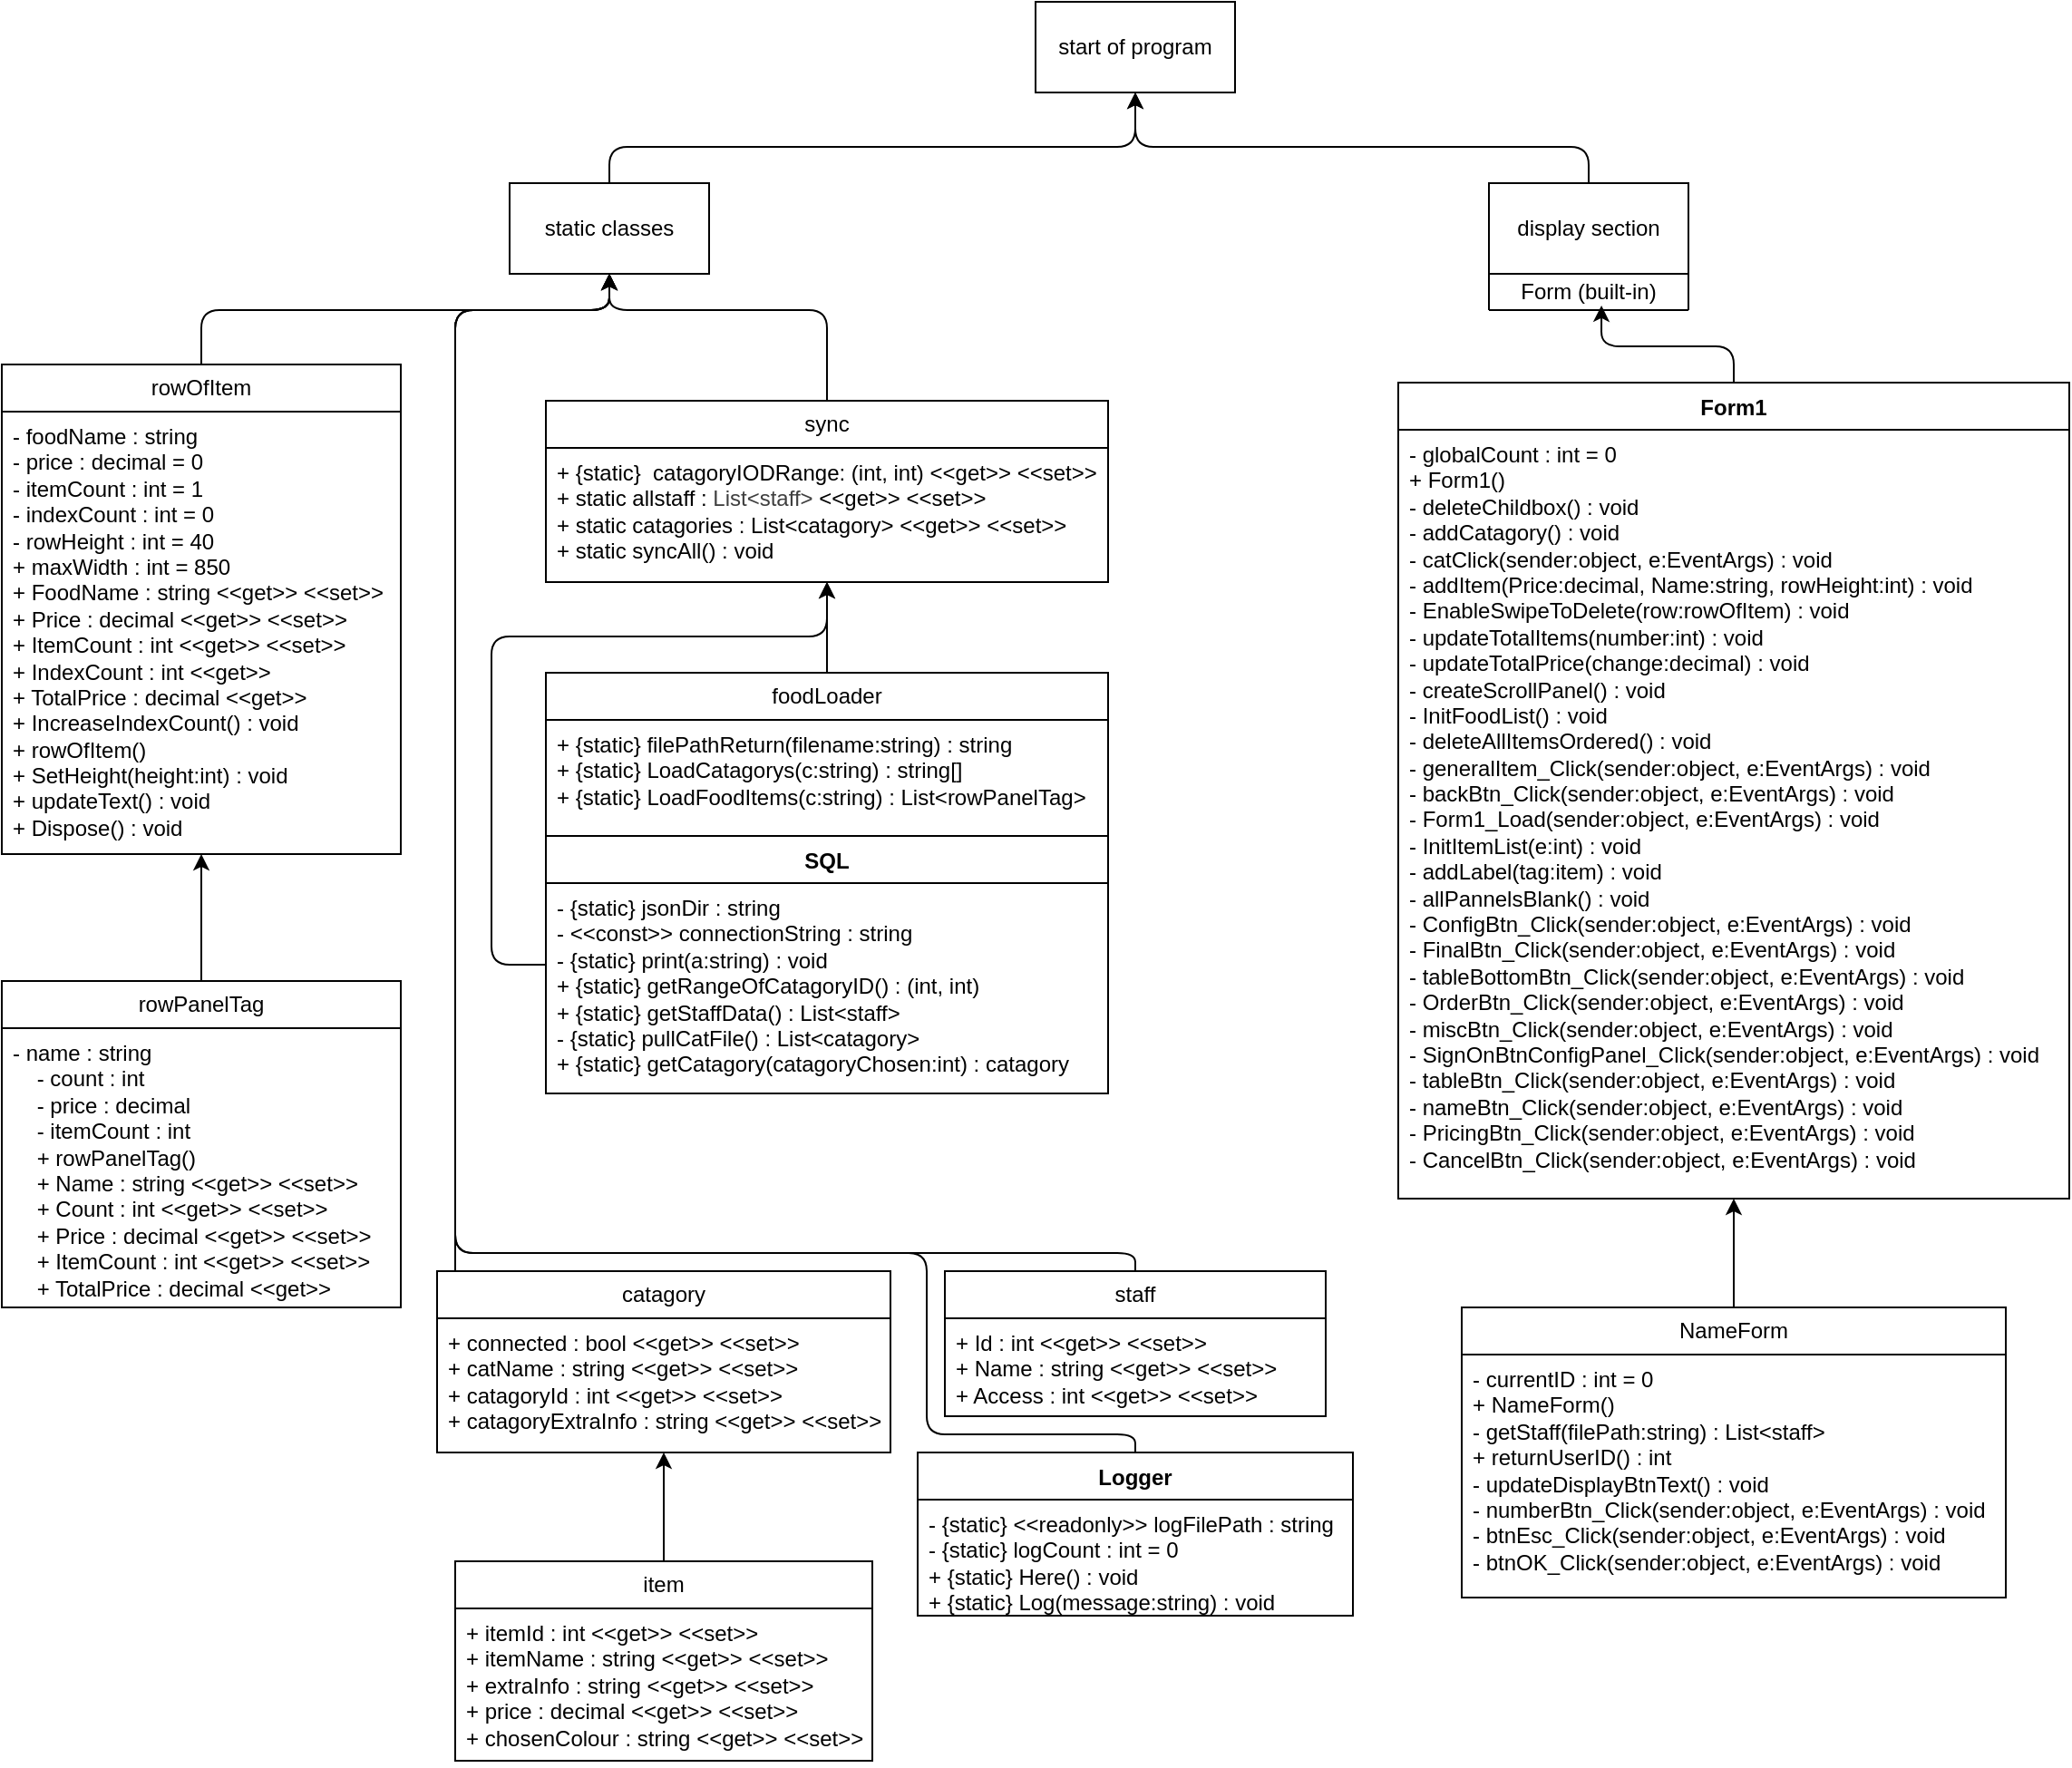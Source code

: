 <mxfile>
    <diagram id="GlpVuSdsc0ZG-4vUOY9V" name="Page-1">
        <mxGraphModel dx="1737" dy="649" grid="1" gridSize="10" guides="1" tooltips="1" connect="1" arrows="1" fold="1" page="1" pageScale="1" pageWidth="850" pageHeight="1100" math="0" shadow="0">
            <root>
                <mxCell id="0"/>
                <mxCell id="1" parent="0"/>
                <mxCell id="2" value="start of program" style="html=1;whiteSpace=wrap;" parent="1" vertex="1">
                    <mxGeometry x="-190" y="70" width="110" height="50" as="geometry"/>
                </mxCell>
                <mxCell id="23" style="edgeStyle=orthogonalEdgeStyle;html=1;" parent="1" source="17" target="2" edge="1">
                    <mxGeometry relative="1" as="geometry">
                        <Array as="points">
                            <mxPoint x="115" y="150"/>
                            <mxPoint x="-135" y="150"/>
                        </Array>
                    </mxGeometry>
                </mxCell>
                <mxCell id="77" value="" style="group" vertex="1" connectable="0" parent="1">
                    <mxGeometry x="10" y="170" width="370" height="780" as="geometry"/>
                </mxCell>
                <mxCell id="7" value="Form (built-in)" style="swimlane;fontStyle=0;childLayout=stackLayout;horizontal=1;startSize=26;fillColor=none;horizontalStack=0;resizeParent=1;resizeParentMax=0;resizeLast=0;collapsible=1;marginBottom=0;whiteSpace=wrap;html=1;" parent="77" vertex="1">
                    <mxGeometry x="50" y="50" width="110" height="20" as="geometry"/>
                </mxCell>
                <mxCell id="12" value="Form1" style="swimlane;fontStyle=1;align=center;verticalAlign=top;childLayout=stackLayout;horizontal=1;startSize=26;horizontalStack=0;resizeParent=1;resizeParentMax=0;resizeLast=0;collapsible=1;marginBottom=0;whiteSpace=wrap;html=1;" parent="77" vertex="1">
                    <mxGeometry y="110" width="370" height="450" as="geometry"/>
                </mxCell>
                <mxCell id="13" value="&lt;div&gt;&lt;font color=&quot;#000000&quot;&gt;- globalCount : int = 0&lt;/font&gt;&lt;/div&gt;&lt;div&gt;&lt;font color=&quot;#000000&quot;&gt;+ Form1()&lt;/font&gt;&lt;/div&gt;&lt;div&gt;&lt;font color=&quot;#000000&quot;&gt;- deleteChildbox() : void&lt;/font&gt;&lt;/div&gt;&lt;div&gt;&lt;font color=&quot;#000000&quot;&gt;- addCatagory() : void&lt;/font&gt;&lt;/div&gt;&lt;div&gt;&lt;font color=&quot;#000000&quot;&gt;- catClick(sender:object, e:EventArgs) : void&lt;/font&gt;&lt;/div&gt;&lt;div&gt;&lt;font color=&quot;#000000&quot;&gt;- addItem(Price:decimal, Name:string, rowHeight:int) : void&lt;/font&gt;&lt;/div&gt;&lt;div&gt;&lt;font color=&quot;#000000&quot;&gt;- EnableSwipeToDelete(row:rowOfItem) : void&lt;/font&gt;&lt;/div&gt;&lt;div&gt;&lt;font color=&quot;#000000&quot;&gt;- updateTotalItems(number:int) : void&lt;/font&gt;&lt;/div&gt;&lt;div&gt;&lt;font color=&quot;#000000&quot;&gt;- updateTotalPrice(change:decimal) : void&lt;/font&gt;&lt;/div&gt;&lt;div&gt;&lt;font color=&quot;#000000&quot;&gt;- createScrollPanel() : void&lt;/font&gt;&lt;/div&gt;&lt;div&gt;&lt;font color=&quot;#000000&quot;&gt;- InitFoodList() : void&lt;/font&gt;&lt;/div&gt;&lt;div&gt;&lt;font color=&quot;#000000&quot;&gt;- deleteAllItemsOrdered() : void&lt;/font&gt;&lt;/div&gt;&lt;div&gt;&lt;font color=&quot;#000000&quot;&gt;- generalItem_Click(sender:object, e:EventArgs) : void&lt;/font&gt;&lt;/div&gt;&lt;div&gt;&lt;font color=&quot;#000000&quot;&gt;- backBtn_Click(sender:object, e:EventArgs) : void&lt;/font&gt;&lt;/div&gt;&lt;div&gt;&lt;font color=&quot;#000000&quot;&gt;- Form1_Load(sender:object, e:EventArgs) : void&lt;/font&gt;&lt;/div&gt;&lt;div&gt;&lt;font color=&quot;#000000&quot;&gt;- InitItemList(e:int) : void&lt;/font&gt;&lt;/div&gt;&lt;div&gt;&lt;font color=&quot;#000000&quot;&gt;- addLabel(tag:item) : void&lt;/font&gt;&lt;/div&gt;&lt;div&gt;&lt;font color=&quot;#000000&quot;&gt;- allPannelsBlank() : void&lt;/font&gt;&lt;/div&gt;&lt;div&gt;&lt;font color=&quot;#000000&quot;&gt;- ConfigBtn_Click(sender:object, e:EventArgs) : void&lt;/font&gt;&lt;/div&gt;&lt;div&gt;&lt;font color=&quot;#000000&quot;&gt;- FinalBtn_Click(sender:object, e:EventArgs) : void&lt;/font&gt;&lt;/div&gt;&lt;div&gt;&lt;font color=&quot;#000000&quot;&gt;- tableBottomBtn_Click(sender:object, e:EventArgs) : void&lt;/font&gt;&lt;/div&gt;&lt;div&gt;&lt;font color=&quot;#000000&quot;&gt;- OrderBtn_Click(sender:object, e:EventArgs) : void&lt;/font&gt;&lt;/div&gt;&lt;div&gt;&lt;font color=&quot;#000000&quot;&gt;- miscBtn_Click(sender:object, e:EventArgs) : void&lt;/font&gt;&lt;/div&gt;&lt;div&gt;&lt;font color=&quot;#000000&quot;&gt;- SignOnBtnConfigPanel_Click(sender:object, e:EventArgs) : void&lt;/font&gt;&lt;/div&gt;&lt;div&gt;&lt;font color=&quot;#000000&quot;&gt;- tableBtn_Click(sender:object, e:EventArgs) : void&lt;/font&gt;&lt;/div&gt;&lt;div&gt;&lt;font color=&quot;#000000&quot;&gt;- nameBtn_Click(sender:object, e:EventArgs) : void&lt;/font&gt;&lt;/div&gt;&lt;div&gt;&lt;font color=&quot;#000000&quot;&gt;- PricingBtn_Click(sender:object, e:EventArgs) : void&lt;/font&gt;&lt;/div&gt;&lt;div&gt;&lt;font color=&quot;#000000&quot;&gt;- CancelBtn_Click(sender:object, e:EventArgs) : void&lt;/font&gt;&lt;/div&gt;" style="text;strokeColor=none;fillColor=none;align=left;verticalAlign=top;spacingLeft=4;spacingRight=4;overflow=hidden;rotatable=0;points=[[0,0.5],[1,0.5]];portConstraint=eastwest;whiteSpace=wrap;html=1;" parent="12" vertex="1">
                    <mxGeometry y="26" width="370" height="424" as="geometry"/>
                </mxCell>
                <mxCell id="17" value="display section" style="html=1;whiteSpace=wrap;" parent="77" vertex="1">
                    <mxGeometry x="50" width="110" height="50" as="geometry"/>
                </mxCell>
                <mxCell id="26" style="edgeStyle=orthogonalEdgeStyle;html=1;entryX=0.564;entryY=0.873;entryDx=0;entryDy=0;entryPerimeter=0;" parent="77" source="12" target="7" edge="1">
                    <mxGeometry relative="1" as="geometry"/>
                </mxCell>
                <mxCell id="76" style="edgeStyle=none;html=1;" edge="1" parent="77" source="64" target="12">
                    <mxGeometry relative="1" as="geometry"/>
                </mxCell>
                <mxCell id="64" value="NameForm" style="swimlane;fontStyle=0;childLayout=stackLayout;horizontal=1;startSize=26;fillColor=none;horizontalStack=0;resizeParent=1;resizeParentMax=0;resizeLast=0;collapsible=1;marginBottom=0;whiteSpace=wrap;html=1;" vertex="1" parent="77">
                    <mxGeometry x="35" y="620" width="300" height="160" as="geometry"/>
                </mxCell>
                <mxCell id="65" value="&lt;div&gt;&lt;font color=&quot;#000000&quot;&gt;- currentID : int = 0&lt;/font&gt;&lt;/div&gt;&lt;div&gt;&lt;font color=&quot;#000000&quot;&gt;+ NameForm()&lt;/font&gt;&lt;/div&gt;&lt;div&gt;&lt;font color=&quot;#000000&quot;&gt;- getStaff(filePath:string) : List&amp;lt;staff&amp;gt;&lt;/font&gt;&lt;/div&gt;&lt;div&gt;&lt;font color=&quot;#000000&quot;&gt;+ returnUserID() : int&lt;/font&gt;&lt;/div&gt;&lt;div&gt;&lt;font color=&quot;#000000&quot;&gt;- updateDisplayBtnText() : void&lt;/font&gt;&lt;/div&gt;&lt;div&gt;&lt;font color=&quot;#000000&quot;&gt;- numberBtn_Click(sender:object, e:EventArgs) : void&lt;/font&gt;&lt;/div&gt;&lt;div&gt;&lt;font color=&quot;#000000&quot;&gt;- btnEsc_Click(sender:object, e:EventArgs) : void&lt;/font&gt;&lt;/div&gt;&lt;div&gt;&lt;font color=&quot;#000000&quot;&gt;- btnOK_Click(sender:object, e:EventArgs) : void&lt;/font&gt;&lt;/div&gt;" style="text;strokeColor=none;fillColor=none;align=left;verticalAlign=top;spacingLeft=4;spacingRight=4;overflow=hidden;rotatable=0;points=[[0,0.5],[1,0.5]];portConstraint=eastwest;whiteSpace=wrap;html=1;" vertex="1" parent="64">
                    <mxGeometry y="26" width="300" height="134" as="geometry"/>
                </mxCell>
                <mxCell id="79" value="" style="group" vertex="1" connectable="0" parent="1">
                    <mxGeometry x="-640" y="290" width="640" height="390" as="geometry"/>
                </mxCell>
                <mxCell id="74" style="edgeStyle=orthogonalEdgeStyle;html=1;" edge="1" parent="79" source="32" target="58">
                    <mxGeometry relative="1" as="geometry">
                        <Array as="points">
                            <mxPoint x="150" y="130"/>
                            <mxPoint x="335" y="130"/>
                        </Array>
                    </mxGeometry>
                </mxCell>
                <mxCell id="32" value="SQL" style="swimlane;fontStyle=1;align=center;verticalAlign=top;childLayout=stackLayout;horizontal=1;startSize=26;horizontalStack=0;resizeParent=1;resizeParentMax=0;resizeLast=0;collapsible=1;marginBottom=0;whiteSpace=wrap;html=1;" parent="79" vertex="1">
                    <mxGeometry x="180" y="240" width="310" height="142" as="geometry"/>
                </mxCell>
                <mxCell id="35" value="&lt;div&gt;&lt;font color=&quot;#000000&quot;&gt;- {static} jsonDir : string&lt;/font&gt;&lt;/div&gt;&lt;div&gt;&lt;font color=&quot;#000000&quot;&gt;- &amp;lt;&amp;lt;const&amp;gt;&amp;gt; connectionString : string&lt;/font&gt;&lt;/div&gt;&lt;div&gt;&lt;font color=&quot;#000000&quot;&gt;- {static} print(a:string) : void&lt;/font&gt;&lt;/div&gt;&lt;div&gt;&lt;font color=&quot;#000000&quot;&gt;+ {static} getRangeOfCatagoryID() : (int, int)&lt;/font&gt;&lt;/div&gt;&lt;div&gt;&lt;font color=&quot;#000000&quot;&gt;+ {static} getStaffData() : List&amp;lt;staff&amp;gt;&lt;/font&gt;&lt;/div&gt;&lt;div&gt;&lt;font color=&quot;#000000&quot;&gt;- {static} pullCatFile() : List&amp;lt;catagory&amp;gt;&lt;/font&gt;&lt;/div&gt;&lt;div&gt;&lt;font color=&quot;#000000&quot;&gt;+ {static} getCatagory(catagoryChosen:int) : catagory&lt;/font&gt;&lt;/div&gt;" style="text;strokeColor=none;fillColor=none;align=left;verticalAlign=top;spacingLeft=4;spacingRight=4;overflow=hidden;rotatable=0;points=[[0,0.5],[1,0.5]];portConstraint=eastwest;whiteSpace=wrap;html=1;" parent="32" vertex="1">
                    <mxGeometry y="26" width="310" height="116" as="geometry"/>
                </mxCell>
                <mxCell id="57" value="sync" style="swimlane;fontStyle=0;childLayout=stackLayout;horizontal=1;startSize=26;fillColor=none;horizontalStack=0;resizeParent=1;resizeParentMax=0;resizeLast=0;collapsible=1;marginBottom=0;whiteSpace=wrap;html=1;" vertex="1" parent="79">
                    <mxGeometry x="180" width="310" height="100" as="geometry"/>
                </mxCell>
                <mxCell id="58" value="+ {static}&amp;nbsp; catagoryIODRange:&amp;nbsp;&lt;span style=&quot;color: rgb(0, 0, 0);&quot;&gt;(int, int)&lt;/span&gt;&amp;nbsp;&amp;lt;&amp;lt;get&amp;gt;&amp;gt; &amp;lt;&amp;lt;set&amp;gt;&amp;gt;&lt;div&gt;+ static allstaff :&amp;nbsp;&lt;span style=&quot;color: rgb(63, 63, 63); background-color: transparent;&quot;&gt;List&amp;lt;staff&amp;gt;&lt;/span&gt;&lt;span style=&quot;color: rgb(63, 63, 63); background-color: transparent;&quot;&gt;&amp;nbsp;&lt;/span&gt;&lt;span style=&quot;background-color: transparent;&quot;&gt;&amp;lt;&amp;lt;get&amp;gt;&amp;gt; &amp;lt;&amp;lt;set&amp;gt;&amp;gt;&lt;/span&gt;&lt;/div&gt;&lt;div&gt;&lt;span style=&quot;background-color: transparent;&quot;&gt;+ static catagories : List&amp;lt;catagory&amp;gt; &amp;lt;&amp;lt;get&amp;gt;&amp;gt; &amp;lt;&amp;lt;set&amp;gt;&amp;gt;&lt;/span&gt;&lt;/div&gt;&lt;div&gt;&lt;span style=&quot;background-color: transparent;&quot;&gt;+ static syncAll() : void&lt;/span&gt;&lt;/div&gt;" style="text;strokeColor=none;fillColor=none;align=left;verticalAlign=top;spacingLeft=4;spacingRight=4;overflow=hidden;rotatable=0;points=[[0,0.5],[1,0.5]];portConstraint=eastwest;whiteSpace=wrap;html=1;" vertex="1" parent="57">
                    <mxGeometry y="26" width="310" height="74" as="geometry"/>
                </mxCell>
                <mxCell id="75" style="edgeStyle=orthogonalEdgeStyle;html=1;" edge="1" parent="79" source="68" target="58">
                    <mxGeometry relative="1" as="geometry">
                        <Array as="points">
                            <mxPoint x="335" y="150"/>
                            <mxPoint x="335" y="150"/>
                        </Array>
                    </mxGeometry>
                </mxCell>
                <mxCell id="68" value="foodLoader" style="swimlane;fontStyle=0;childLayout=stackLayout;horizontal=1;startSize=26;fillColor=none;horizontalStack=0;resizeParent=1;resizeParentMax=0;resizeLast=0;collapsible=1;marginBottom=0;whiteSpace=wrap;html=1;" vertex="1" parent="79">
                    <mxGeometry x="180" y="150" width="310" height="90" as="geometry"/>
                </mxCell>
                <mxCell id="69" value="&lt;div&gt;&lt;font color=&quot;#000000&quot;&gt;+ {static} filePathReturn(filename:string) : string&lt;/font&gt;&lt;/div&gt;&lt;div&gt;&lt;font color=&quot;#000000&quot;&gt;+ {static} LoadCatagorys(c:string) : string[]&lt;/font&gt;&lt;/div&gt;&lt;div&gt;&lt;font color=&quot;#000000&quot;&gt;+ {static} LoadFoodItems(c:string) : List&amp;lt;rowPanelTag&amp;gt;&lt;/font&gt;&lt;/div&gt;" style="text;strokeColor=none;fillColor=none;align=left;verticalAlign=top;spacingLeft=4;spacingRight=4;overflow=hidden;rotatable=0;points=[[0,0.5],[1,0.5]];portConstraint=eastwest;whiteSpace=wrap;html=1;" vertex="1" parent="68">
                    <mxGeometry y="26" width="310" height="64" as="geometry"/>
                </mxCell>
                <mxCell id="89" value="" style="group" vertex="1" connectable="0" parent="1">
                    <mxGeometry x="-760" y="170" width="745" height="870" as="geometry"/>
                </mxCell>
                <mxCell id="16" value="static classes" style="html=1;whiteSpace=wrap;" parent="89" vertex="1">
                    <mxGeometry x="280" width="110" height="50" as="geometry"/>
                </mxCell>
                <mxCell id="85" style="edgeStyle=orthogonalEdgeStyle;html=1;" edge="1" parent="89" source="18" target="16">
                    <mxGeometry relative="1" as="geometry">
                        <mxPoint x="335" y="210" as="targetPoint"/>
                        <Array as="points">
                            <mxPoint x="625" y="590"/>
                            <mxPoint x="250" y="590"/>
                            <mxPoint x="250" y="70"/>
                            <mxPoint x="335" y="70"/>
                        </Array>
                    </mxGeometry>
                </mxCell>
                <mxCell id="18" value="staff" style="swimlane;fontStyle=0;childLayout=stackLayout;horizontal=1;startSize=26;fillColor=none;horizontalStack=0;resizeParent=1;resizeParentMax=0;resizeLast=0;collapsible=1;marginBottom=0;whiteSpace=wrap;html=1;" parent="89" vertex="1">
                    <mxGeometry x="520" y="600" width="210" height="80" as="geometry"/>
                </mxCell>
                <mxCell id="19" value="&lt;div&gt;&lt;font color=&quot;#000000&quot;&gt;+ Id : int &amp;lt;&amp;lt;get&amp;gt;&amp;gt; &amp;lt;&amp;lt;set&amp;gt;&amp;gt;&lt;/font&gt;&lt;/div&gt;&lt;div&gt;&lt;font color=&quot;#000000&quot;&gt;+ Name : string &amp;lt;&amp;lt;get&amp;gt;&amp;gt; &amp;lt;&amp;lt;set&amp;gt;&amp;gt;&lt;/font&gt;&lt;/div&gt;&lt;div&gt;&lt;font color=&quot;#000000&quot;&gt;+ Access : int &amp;lt;&amp;lt;get&amp;gt;&amp;gt; &amp;lt;&amp;lt;set&amp;gt;&amp;gt;&lt;/font&gt;&lt;/div&gt;" style="text;strokeColor=none;fillColor=none;align=left;verticalAlign=top;spacingLeft=4;spacingRight=4;overflow=hidden;rotatable=0;points=[[0,0.5],[1,0.5]];portConstraint=eastwest;whiteSpace=wrap;html=1;" parent="18" vertex="1">
                    <mxGeometry y="26" width="210" height="54" as="geometry"/>
                </mxCell>
                <mxCell id="86" style="edgeStyle=orthogonalEdgeStyle;html=1;strokeColor=default;rounded=1;curved=0;" edge="1" parent="89" source="36" target="16">
                    <mxGeometry relative="1" as="geometry">
                        <mxPoint x="335" y="210" as="targetPoint"/>
                        <Array as="points">
                            <mxPoint x="625" y="690"/>
                            <mxPoint x="510" y="690"/>
                            <mxPoint x="510" y="590"/>
                            <mxPoint x="250" y="590"/>
                            <mxPoint x="250" y="70"/>
                            <mxPoint x="335" y="70"/>
                        </Array>
                    </mxGeometry>
                </mxCell>
                <mxCell id="36" value="Logger" style="swimlane;fontStyle=1;align=center;verticalAlign=top;childLayout=stackLayout;horizontal=1;startSize=26;horizontalStack=0;resizeParent=1;resizeParentMax=0;resizeLast=0;collapsible=1;marginBottom=0;whiteSpace=wrap;html=1;" vertex="1" parent="89">
                    <mxGeometry x="505" y="700" width="240" height="90" as="geometry"/>
                </mxCell>
                <mxCell id="37" value="&lt;div&gt;&lt;font color=&quot;#000000&quot;&gt;- {static} &amp;lt;&amp;lt;readonly&amp;gt;&amp;gt; logFilePath : string&amp;nbsp;&lt;/font&gt;&lt;/div&gt;&lt;div&gt;&lt;font color=&quot;#000000&quot;&gt;- {static} logCount : int = 0&lt;/font&gt;&lt;/div&gt;&lt;div&gt;&lt;font color=&quot;#000000&quot;&gt;+ {static} Here() : void&lt;/font&gt;&lt;/div&gt;&lt;div&gt;&lt;font color=&quot;#000000&quot;&gt;+ {static} Log(message:string) : void&lt;/font&gt;&lt;/div&gt;" style="text;strokeColor=none;fillColor=none;align=left;verticalAlign=top;spacingLeft=4;spacingRight=4;overflow=hidden;rotatable=0;points=[[0,0.5],[1,0.5]];portConstraint=eastwest;whiteSpace=wrap;html=1;" vertex="1" parent="36">
                    <mxGeometry y="26" width="240" height="64" as="geometry"/>
                </mxCell>
                <mxCell id="78" value="" style="group" vertex="1" connectable="0" parent="89">
                    <mxGeometry x="240" y="600" width="250" height="270" as="geometry"/>
                </mxCell>
                <mxCell id="41" value="catagory" style="swimlane;fontStyle=0;childLayout=stackLayout;horizontal=1;startSize=26;fillColor=none;horizontalStack=0;resizeParent=1;resizeParentMax=0;resizeLast=0;collapsible=1;marginBottom=0;whiteSpace=wrap;html=1;" vertex="1" parent="78">
                    <mxGeometry width="250" height="100" as="geometry"/>
                </mxCell>
                <mxCell id="42" value="&lt;div&gt;&lt;font color=&quot;#000000&quot;&gt;+ connected : bool &amp;lt;&amp;lt;get&amp;gt;&amp;gt; &amp;lt;&amp;lt;set&amp;gt;&amp;gt;&lt;/font&gt;&lt;/div&gt;&lt;div&gt;&lt;font color=&quot;#000000&quot;&gt;+ catName : string &amp;lt;&amp;lt;get&amp;gt;&amp;gt; &amp;lt;&amp;lt;set&amp;gt;&amp;gt;&lt;/font&gt;&lt;/div&gt;&lt;div&gt;&lt;font color=&quot;#000000&quot;&gt;+ catagoryId : int &amp;lt;&amp;lt;get&amp;gt;&amp;gt; &amp;lt;&amp;lt;set&amp;gt;&amp;gt;&lt;/font&gt;&lt;/div&gt;&lt;div&gt;&lt;font color=&quot;#000000&quot;&gt;+ catagoryExtraInfo : string &amp;lt;&amp;lt;get&amp;gt;&amp;gt; &amp;lt;&amp;lt;set&amp;gt;&amp;gt;&lt;/font&gt;&lt;/div&gt;" style="text;strokeColor=none;fillColor=none;align=left;verticalAlign=top;spacingLeft=4;spacingRight=4;overflow=hidden;rotatable=0;points=[[0,0.5],[1,0.5]];portConstraint=eastwest;whiteSpace=wrap;html=1;" vertex="1" parent="41">
                    <mxGeometry y="26" width="250" height="74" as="geometry"/>
                </mxCell>
                <mxCell id="72" style="edgeStyle=orthogonalEdgeStyle;html=1;" edge="1" parent="78" source="45" target="41">
                    <mxGeometry relative="1" as="geometry"/>
                </mxCell>
                <mxCell id="45" value="item" style="swimlane;fontStyle=0;childLayout=stackLayout;horizontal=1;startSize=26;fillColor=none;horizontalStack=0;resizeParent=1;resizeParentMax=0;resizeLast=0;collapsible=1;marginBottom=0;whiteSpace=wrap;html=1;" vertex="1" parent="78">
                    <mxGeometry x="10" y="160" width="230" height="110" as="geometry"/>
                </mxCell>
                <mxCell id="48" value="&lt;div&gt;&lt;font color=&quot;#000000&quot;&gt;+ itemId : int &amp;lt;&amp;lt;get&amp;gt;&amp;gt; &amp;lt;&amp;lt;set&amp;gt;&amp;gt;&lt;/font&gt;&lt;/div&gt;&lt;div&gt;&lt;font color=&quot;#000000&quot;&gt;+ itemName : string &amp;lt;&amp;lt;get&amp;gt;&amp;gt; &amp;lt;&amp;lt;set&amp;gt;&amp;gt;&lt;/font&gt;&lt;/div&gt;&lt;div&gt;&lt;font color=&quot;#000000&quot;&gt;+ extraInfo : string &amp;lt;&amp;lt;get&amp;gt;&amp;gt; &amp;lt;&amp;lt;set&amp;gt;&amp;gt;&lt;/font&gt;&lt;/div&gt;&lt;div&gt;&lt;font color=&quot;#000000&quot;&gt;+ price : decimal &amp;lt;&amp;lt;get&amp;gt;&amp;gt; &amp;lt;&amp;lt;set&amp;gt;&amp;gt;&lt;/font&gt;&lt;/div&gt;&lt;div&gt;&lt;font color=&quot;#000000&quot;&gt;+ chosenColour : string &amp;lt;&amp;lt;get&amp;gt;&amp;gt; &amp;lt;&amp;lt;set&amp;gt;&amp;gt;&lt;/font&gt;&lt;/div&gt;" style="text;strokeColor=none;fillColor=none;align=left;verticalAlign=top;spacingLeft=4;spacingRight=4;overflow=hidden;rotatable=0;points=[[0,0.5],[1,0.5]];portConstraint=eastwest;whiteSpace=wrap;html=1;" vertex="1" parent="45">
                    <mxGeometry y="26" width="230" height="84" as="geometry"/>
                </mxCell>
                <mxCell id="80" value="" style="group" vertex="1" connectable="0" parent="89">
                    <mxGeometry y="100" width="220" height="520" as="geometry"/>
                </mxCell>
                <mxCell id="73" style="edgeStyle=orthogonalEdgeStyle;html=1;" edge="1" parent="80" source="49" target="53">
                    <mxGeometry relative="1" as="geometry"/>
                </mxCell>
                <mxCell id="49" value="rowPanelTag" style="swimlane;fontStyle=0;childLayout=stackLayout;horizontal=1;startSize=26;fillColor=none;horizontalStack=0;resizeParent=1;resizeParentMax=0;resizeLast=0;collapsible=1;marginBottom=0;whiteSpace=wrap;html=1;" vertex="1" parent="80">
                    <mxGeometry y="340" width="220" height="180" as="geometry"/>
                </mxCell>
                <mxCell id="52" value="&lt;div&gt;&lt;font color=&quot;#000000&quot;&gt;- name : string&lt;/font&gt;&lt;/div&gt;&lt;div&gt;&lt;font color=&quot;#000000&quot;&gt;&amp;nbsp; &amp;nbsp; - count : int&lt;/font&gt;&lt;/div&gt;&lt;div&gt;&lt;font color=&quot;#000000&quot;&gt;&amp;nbsp; &amp;nbsp; - price : decimal&lt;/font&gt;&lt;/div&gt;&lt;div&gt;&lt;font color=&quot;#000000&quot;&gt;&amp;nbsp; &amp;nbsp; - itemCount : int&lt;/font&gt;&lt;/div&gt;&lt;div&gt;&lt;font color=&quot;#000000&quot;&gt;&amp;nbsp; &amp;nbsp; + rowPanelTag()&lt;/font&gt;&lt;/div&gt;&lt;div&gt;&lt;font color=&quot;#000000&quot;&gt;&amp;nbsp; &amp;nbsp; + Name : string &amp;lt;&amp;lt;get&amp;gt;&amp;gt; &amp;lt;&amp;lt;set&amp;gt;&amp;gt;&lt;/font&gt;&lt;/div&gt;&lt;div&gt;&lt;font color=&quot;#000000&quot;&gt;&amp;nbsp; &amp;nbsp; + Count : int &amp;lt;&amp;lt;get&amp;gt;&amp;gt; &amp;lt;&amp;lt;set&amp;gt;&amp;gt;&lt;/font&gt;&lt;/div&gt;&lt;div&gt;&lt;font color=&quot;#000000&quot;&gt;&amp;nbsp; &amp;nbsp; + Price : decimal &amp;lt;&amp;lt;get&amp;gt;&amp;gt; &amp;lt;&amp;lt;set&amp;gt;&amp;gt;&lt;/font&gt;&lt;/div&gt;&lt;div&gt;&lt;font color=&quot;#000000&quot;&gt;&amp;nbsp; &amp;nbsp; + ItemCount : int &amp;lt;&amp;lt;get&amp;gt;&amp;gt; &amp;lt;&amp;lt;set&amp;gt;&amp;gt;&lt;/font&gt;&lt;/div&gt;&lt;div&gt;&lt;font color=&quot;#000000&quot;&gt;&amp;nbsp; &amp;nbsp; + TotalPrice : decimal &amp;lt;&amp;lt;get&amp;gt;&amp;gt;&lt;/font&gt;&lt;/div&gt;" style="text;strokeColor=none;fillColor=none;align=left;verticalAlign=top;spacingLeft=4;spacingRight=4;overflow=hidden;rotatable=0;points=[[0,0.5],[1,0.5]];portConstraint=eastwest;whiteSpace=wrap;html=1;" vertex="1" parent="49">
                    <mxGeometry y="26" width="220" height="154" as="geometry"/>
                </mxCell>
                <mxCell id="53" value="rowOfItem" style="swimlane;fontStyle=0;childLayout=stackLayout;horizontal=1;startSize=26;fillColor=none;horizontalStack=0;resizeParent=1;resizeParentMax=0;resizeLast=0;collapsible=1;marginBottom=0;whiteSpace=wrap;html=1;" vertex="1" parent="80">
                    <mxGeometry width="220" height="270" as="geometry"/>
                </mxCell>
                <mxCell id="54" value="&lt;div&gt;&lt;font color=&quot;#000000&quot;&gt;- foodName : string&lt;/font&gt;&lt;/div&gt;&lt;div&gt;&lt;font color=&quot;#000000&quot;&gt;- price : decimal = 0&lt;/font&gt;&lt;/div&gt;&lt;div&gt;&lt;font color=&quot;#000000&quot;&gt;- itemCount : int = 1&lt;/font&gt;&lt;/div&gt;&lt;div&gt;&lt;font color=&quot;#000000&quot;&gt;- indexCount : int = 0&lt;/font&gt;&lt;/div&gt;&lt;div&gt;&lt;font color=&quot;#000000&quot;&gt;- rowHeight : int = 40&lt;/font&gt;&lt;/div&gt;&lt;div&gt;&lt;font color=&quot;#000000&quot;&gt;+ maxWidth : int = 850&lt;/font&gt;&lt;/div&gt;&lt;div&gt;&lt;font color=&quot;#000000&quot;&gt;+ FoodName : string &amp;lt;&amp;lt;get&amp;gt;&amp;gt; &amp;lt;&amp;lt;set&amp;gt;&amp;gt;&lt;/font&gt;&lt;/div&gt;&lt;div&gt;&lt;font color=&quot;#000000&quot;&gt;+ Price : decimal &amp;lt;&amp;lt;get&amp;gt;&amp;gt; &amp;lt;&amp;lt;set&amp;gt;&amp;gt;&lt;/font&gt;&lt;/div&gt;&lt;div&gt;&lt;font color=&quot;#000000&quot;&gt;+ ItemCount : int &amp;lt;&amp;lt;get&amp;gt;&amp;gt; &amp;lt;&amp;lt;set&amp;gt;&amp;gt;&lt;/font&gt;&lt;/div&gt;&lt;div&gt;&lt;font color=&quot;#000000&quot;&gt;+ IndexCount : int &amp;lt;&amp;lt;get&amp;gt;&amp;gt;&lt;/font&gt;&lt;/div&gt;&lt;div&gt;&lt;font color=&quot;#000000&quot;&gt;+ TotalPrice : decimal &amp;lt;&amp;lt;get&amp;gt;&amp;gt;&lt;/font&gt;&lt;/div&gt;&lt;div&gt;&lt;font color=&quot;#000000&quot;&gt;+ IncreaseIndexCount() : void&lt;/font&gt;&lt;/div&gt;&lt;div&gt;&lt;font color=&quot;#000000&quot;&gt;+ rowOfItem()&lt;/font&gt;&lt;/div&gt;&lt;div&gt;&lt;font color=&quot;#000000&quot;&gt;+ SetHeight(height:int) : void&lt;/font&gt;&lt;/div&gt;&lt;div&gt;&lt;font color=&quot;#000000&quot;&gt;+ updateText() : void&lt;/font&gt;&lt;/div&gt;&lt;div&gt;&lt;font color=&quot;#000000&quot;&gt;+ Dispose() : void&lt;/font&gt;&lt;/div&gt;" style="text;strokeColor=none;fillColor=none;align=left;verticalAlign=top;spacingLeft=4;spacingRight=4;overflow=hidden;rotatable=0;points=[[0,0.5],[1,0.5]];portConstraint=eastwest;whiteSpace=wrap;html=1;" vertex="1" parent="53">
                    <mxGeometry y="26" width="220" height="244" as="geometry"/>
                </mxCell>
                <mxCell id="82" style="edgeStyle=orthogonalEdgeStyle;html=1;" edge="1" parent="89" source="57" target="16">
                    <mxGeometry relative="1" as="geometry">
                        <Array as="points">
                            <mxPoint x="455" y="70"/>
                            <mxPoint x="335" y="70"/>
                        </Array>
                    </mxGeometry>
                </mxCell>
                <mxCell id="83" style="edgeStyle=orthogonalEdgeStyle;html=1;" edge="1" parent="89" source="53" target="16">
                    <mxGeometry relative="1" as="geometry">
                        <Array as="points">
                            <mxPoint x="110" y="70"/>
                            <mxPoint x="335" y="70"/>
                        </Array>
                    </mxGeometry>
                </mxCell>
                <mxCell id="84" style="edgeStyle=orthogonalEdgeStyle;html=1;" edge="1" parent="89" source="41" target="16">
                    <mxGeometry relative="1" as="geometry">
                        <Array as="points">
                            <mxPoint x="250" y="70"/>
                            <mxPoint x="335" y="70"/>
                        </Array>
                    </mxGeometry>
                </mxCell>
                <mxCell id="92" style="edgeStyle=orthogonalEdgeStyle;html=1;" edge="1" parent="1" source="16" target="2">
                    <mxGeometry relative="1" as="geometry">
                        <Array as="points">
                            <mxPoint x="-425" y="150"/>
                            <mxPoint x="-135" y="150"/>
                        </Array>
                    </mxGeometry>
                </mxCell>
            </root>
        </mxGraphModel>
    </diagram>
</mxfile>